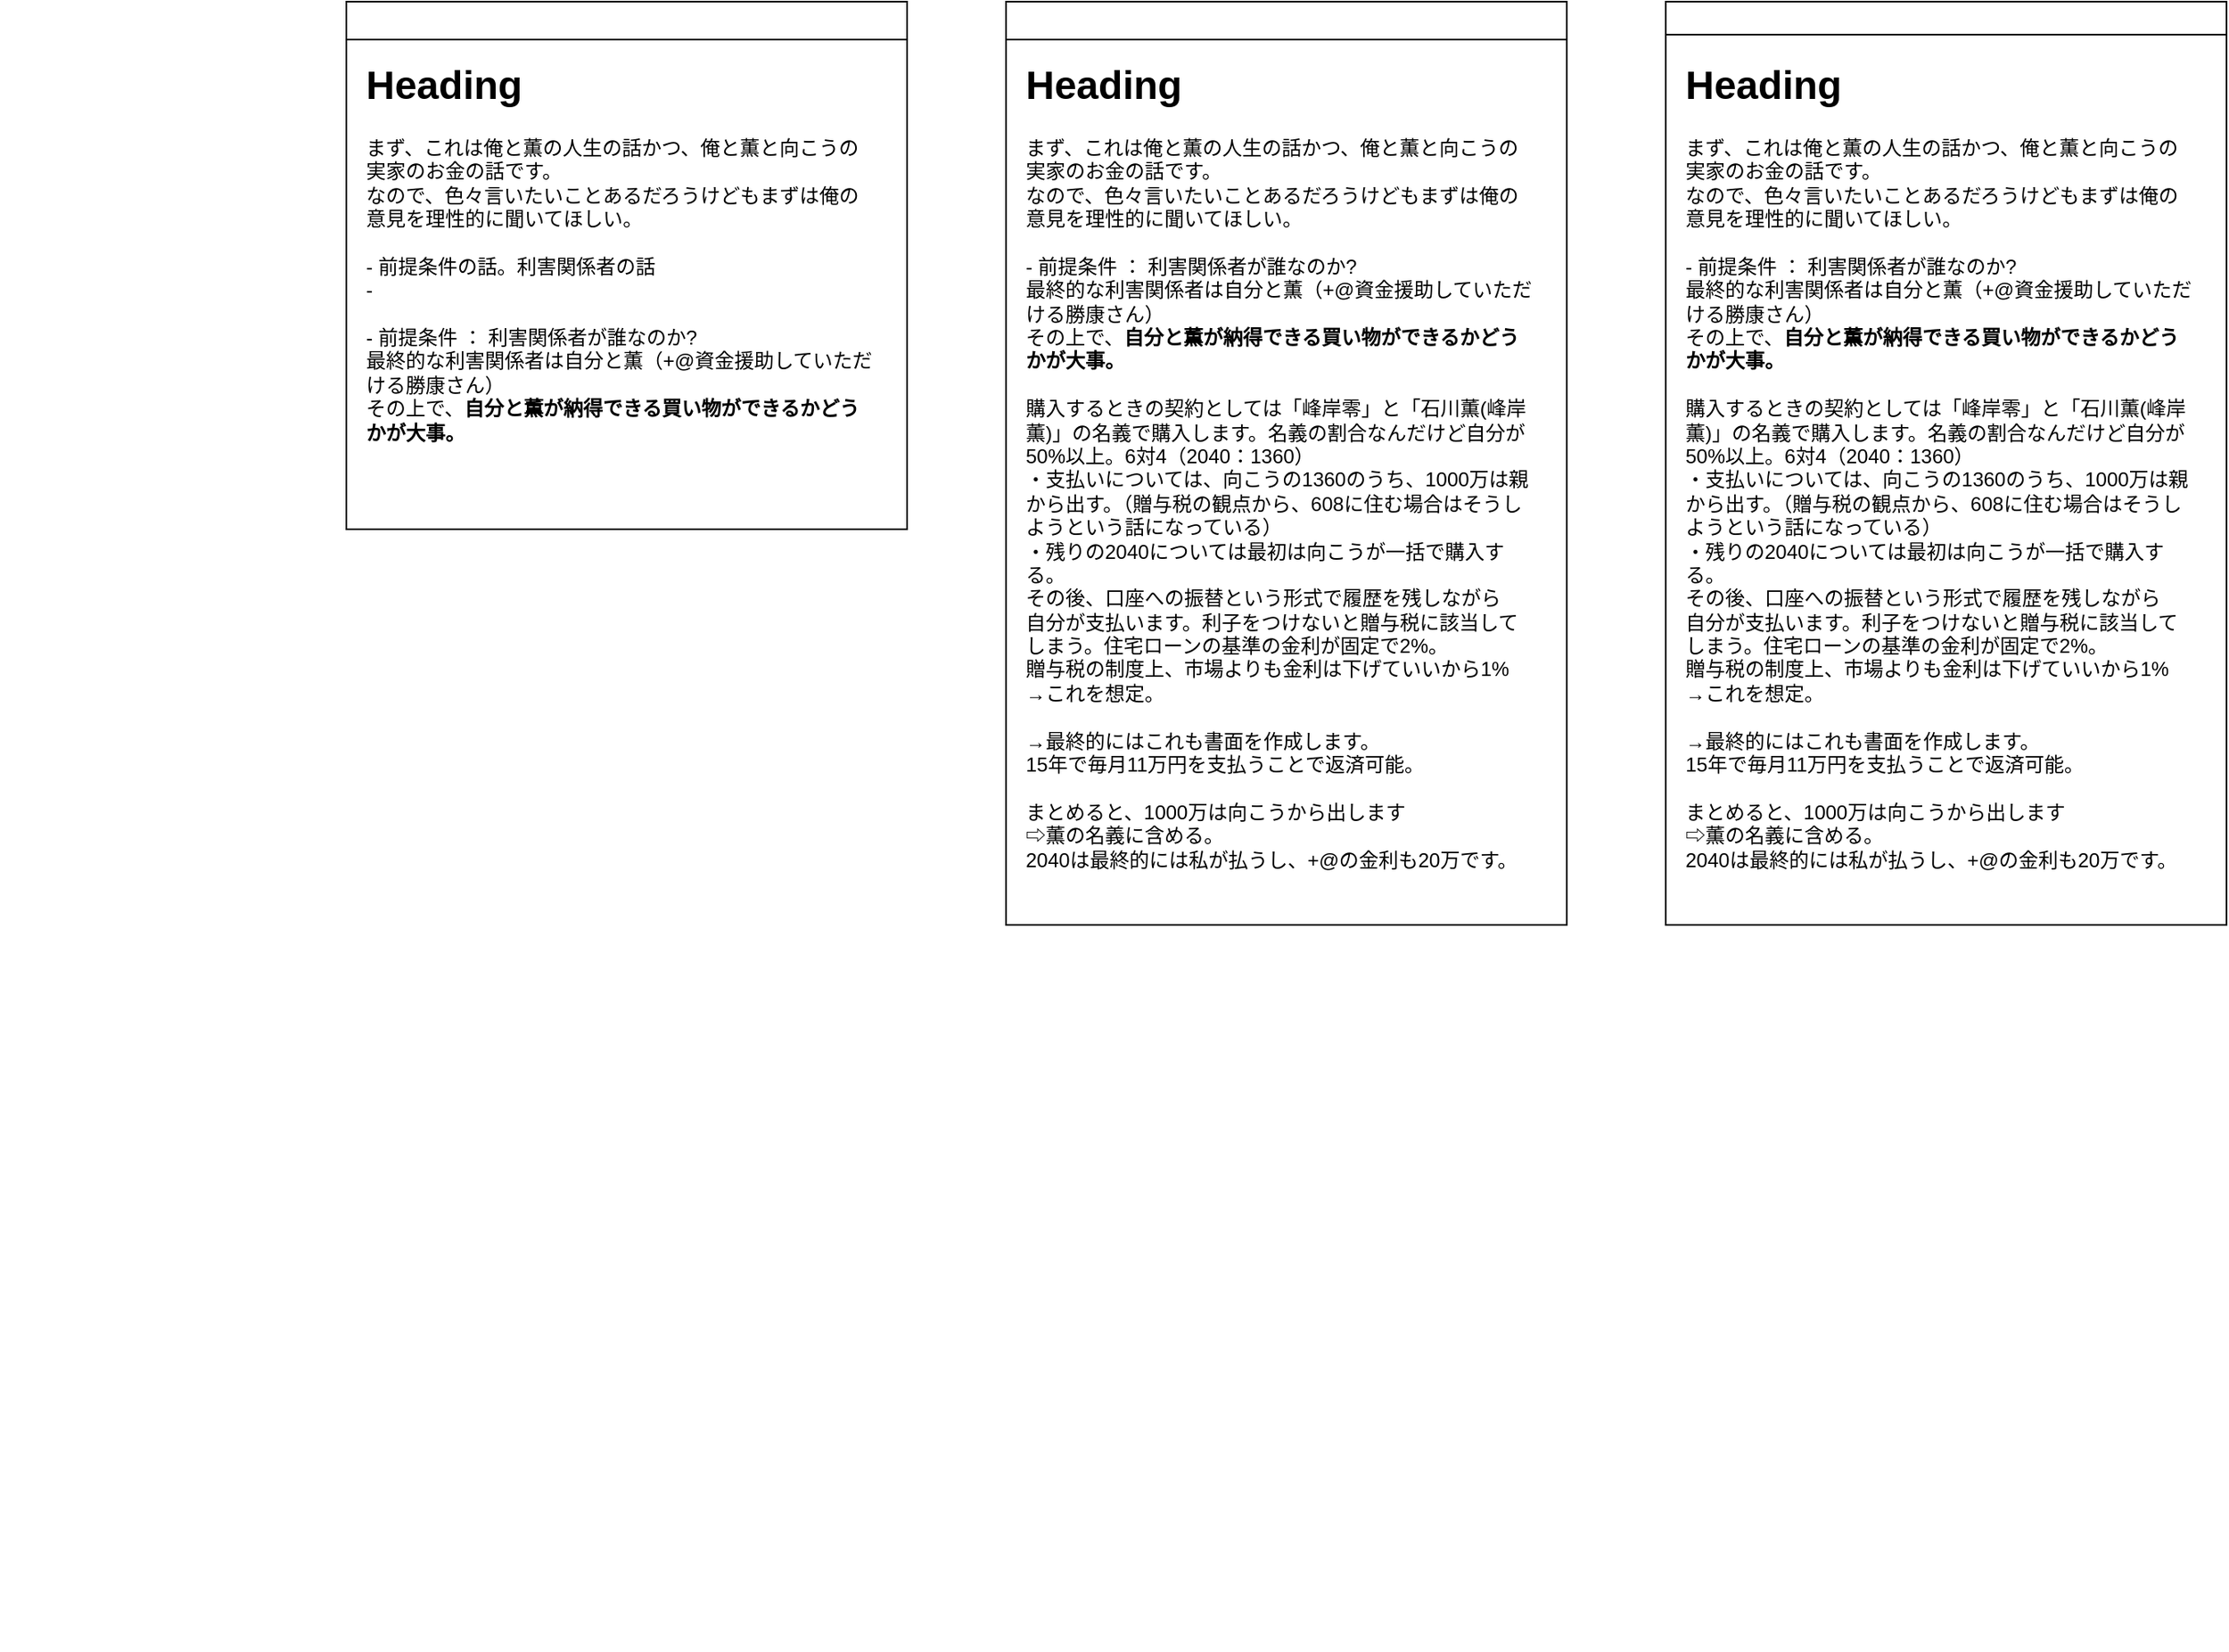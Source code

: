 <mxfile version="24.2.0" type="github">
  <diagram name="英語" id="dhC7dpjMyy3n1bbPjUTI">
    <mxGraphModel dx="2501" dy="818" grid="1" gridSize="10" guides="1" tooltips="1" connect="1" arrows="1" fold="1" page="1" pageScale="1" pageWidth="827" pageHeight="1169" math="0" shadow="0">
      <root>
        <mxCell id="0" />
        <mxCell id="1" parent="0" />
        <mxCell id="foG0x-CLaeSb250egE1I-1" value="" style="swimlane;whiteSpace=wrap;html=1;" parent="1" vertex="1">
          <mxGeometry x="80" y="40" width="340" height="320" as="geometry" />
        </mxCell>
        <mxCell id="foG0x-CLaeSb250egE1I-4" value="&lt;h1 style=&quot;margin-top: 0px;&quot;&gt;Heading&lt;/h1&gt;&lt;div&gt;まず、これは俺と薫の人生の話かつ、俺と薫と向こうの実家のお金の話です。&lt;/div&gt;&lt;div&gt;なので、色々言いたいことあるだろうけどもまずは俺の意見を理性的に聞いてほしい。&lt;/div&gt;&lt;div&gt;&lt;br&gt;&lt;/div&gt;&lt;div&gt;- 前提条件の話。利害関係者の話&lt;/div&gt;&lt;div&gt;-&amp;nbsp;&lt;/div&gt;&lt;div&gt;&lt;br&gt;&lt;/div&gt;&lt;div&gt;- 前提条件 ： 利害関係者が誰なのか?&lt;/div&gt;&lt;div&gt;最終的な利害関係者は自分と薫（+@資金援助していただける勝康さん）&lt;br&gt;&lt;/div&gt;&lt;div&gt;その上で、&lt;b&gt;自分と薫が納得できる買い物ができるかどうかが大事。&lt;/b&gt;&lt;/div&gt;&lt;div&gt;&lt;br&gt;&lt;/div&gt;&lt;div&gt;&lt;br&gt;&lt;/div&gt;&lt;div&gt;&lt;br&gt;&lt;/div&gt;&lt;div&gt;&lt;span style=&quot;white-space: pre;&quot;&gt;&#x9;&lt;/span&gt;&lt;br&gt;&lt;/div&gt;" style="text;html=1;whiteSpace=wrap;overflow=hidden;rounded=0;" parent="foG0x-CLaeSb250egE1I-1" vertex="1">
          <mxGeometry x="10" y="30" width="310" height="290" as="geometry" />
        </mxCell>
        <mxCell id="3SkstiafYZ7fMF2HQmnw-1" value="" style="shape=image;verticalLabelPosition=bottom;labelBackgroundColor=default;verticalAlign=top;aspect=fixed;imageAspect=0;image=https://prd-cdn-netmoney.storage.googleapis.com/images/YioWkUtnIEKkJemzrWbVTOXSDBUvpTLG/c96af983-182e-4b58-be43-63038ae558f5.jpg;" vertex="1" parent="1">
          <mxGeometry x="-130" y="640" width="600" height="400" as="geometry" />
        </mxCell>
        <mxCell id="3SkstiafYZ7fMF2HQmnw-2" value="" style="swimlane;whiteSpace=wrap;html=1;" vertex="1" parent="1">
          <mxGeometry x="480" y="40" width="340" height="560" as="geometry" />
        </mxCell>
        <mxCell id="3SkstiafYZ7fMF2HQmnw-3" value="&lt;h1 style=&quot;margin-top: 0px;&quot;&gt;Heading&lt;/h1&gt;&lt;div&gt;まず、これは俺と薫の人生の話かつ、俺と薫と向こうの実家のお金の話です。&lt;/div&gt;&lt;div&gt;なので、色々言いたいことあるだろうけどもまずは俺の意見を理性的に聞いてほしい。&lt;/div&gt;&lt;div&gt;&lt;br&gt;&lt;/div&gt;&lt;div&gt;- 前提条件 ： 利害関係者が誰なのか?&lt;/div&gt;&lt;div&gt;最終的な利害関係者は自分と薫（+@資金援助していただける勝康さん）&lt;br&gt;&lt;/div&gt;&lt;div&gt;その上で、&lt;b&gt;自分と薫が納得できる買い物ができるかどうかが大事。&lt;/b&gt;&lt;/div&gt;&lt;div&gt;&lt;br&gt;&lt;/div&gt;&lt;div&gt;購入するときの契約としては「峰岸零」と「石川薫(峰岸薫)」の名義で購入します。名義の割合なんだけど自分が50%以上。6対4（&lt;span style=&quot;background-color: initial;&quot;&gt;2040&lt;/span&gt;&lt;span style=&quot;background-color: initial;&quot;&gt;：&lt;/span&gt;&lt;span style=&quot;background-color: initial;&quot;&gt;1360&lt;/span&gt;&lt;span style=&quot;background-color: initial;&quot;&gt;）&lt;/span&gt;&lt;/div&gt;&lt;div&gt;・支払いについては、向こうの1360のうち、1000万は親から出す。（贈与税の観点から、608に住む場合はそうしようという話になっている）&lt;/div&gt;&lt;div&gt;・残りの2040については最初は向こうが一括で購入する。&lt;/div&gt;&lt;div&gt;その後、口座への振替という形式で履歴を残しながら&lt;/div&gt;&lt;div&gt;自分が支払います。利子をつけないと贈与税に該当してしまう。住宅ローンの基準の金利が固定で2%。&lt;/div&gt;&lt;div&gt;贈与税の制度上、市場よりも金利は下げていいから1%&lt;/div&gt;&lt;div&gt;→これを想定。&lt;/div&gt;&lt;div&gt;&lt;br&gt;&lt;/div&gt;&lt;div&gt;→最終的にはこれも書面を作成します。&lt;/div&gt;&lt;div&gt;15年で毎月11万円を支払うことで返済可能。&lt;/div&gt;&lt;div&gt;&lt;br&gt;&lt;/div&gt;&lt;div&gt;まとめると、1000万は向こうから出します&lt;/div&gt;&lt;div&gt;⇨薫の名義に含める。&lt;/div&gt;&lt;div&gt;2040は最終的には私が払うし、+@の金利も20万です。&lt;/div&gt;&lt;div&gt;&lt;br&gt;&lt;/div&gt;" style="text;html=1;whiteSpace=wrap;overflow=hidden;rounded=0;" vertex="1" parent="3SkstiafYZ7fMF2HQmnw-2">
          <mxGeometry x="10" y="30" width="310" height="520" as="geometry" />
        </mxCell>
        <mxCell id="3SkstiafYZ7fMF2HQmnw-4" value="" style="swimlane;whiteSpace=wrap;html=1;startSize=20;" vertex="1" parent="1">
          <mxGeometry x="880" y="40" width="340" height="560" as="geometry" />
        </mxCell>
        <mxCell id="3SkstiafYZ7fMF2HQmnw-5" value="&lt;h1 style=&quot;margin-top: 0px;&quot;&gt;Heading&lt;/h1&gt;&lt;div&gt;まず、これは俺と薫の人生の話かつ、俺と薫と向こうの実家のお金の話です。&lt;/div&gt;&lt;div&gt;なので、色々言いたいことあるだろうけどもまずは俺の意見を理性的に聞いてほしい。&lt;/div&gt;&lt;div&gt;&lt;br&gt;&lt;/div&gt;&lt;div&gt;- 前提条件 ： 利害関係者が誰なのか?&lt;/div&gt;&lt;div&gt;最終的な利害関係者は自分と薫（+@資金援助していただける勝康さん）&lt;br&gt;&lt;/div&gt;&lt;div&gt;その上で、&lt;b&gt;自分と薫が納得できる買い物ができるかどうかが大事。&lt;/b&gt;&lt;/div&gt;&lt;div&gt;&lt;br&gt;&lt;/div&gt;&lt;div&gt;購入するときの契約としては「峰岸零」と「石川薫(峰岸薫)」の名義で購入します。名義の割合なんだけど自分が50%以上。6対4（&lt;span style=&quot;background-color: initial;&quot;&gt;2040&lt;/span&gt;&lt;span style=&quot;background-color: initial;&quot;&gt;：&lt;/span&gt;&lt;span style=&quot;background-color: initial;&quot;&gt;1360&lt;/span&gt;&lt;span style=&quot;background-color: initial;&quot;&gt;）&lt;/span&gt;&lt;/div&gt;&lt;div&gt;・支払いについては、向こうの1360のうち、1000万は親から出す。（贈与税の観点から、608に住む場合はそうしようという話になっている）&lt;/div&gt;&lt;div&gt;・残りの2040については最初は向こうが一括で購入する。&lt;/div&gt;&lt;div&gt;その後、口座への振替という形式で履歴を残しながら&lt;/div&gt;&lt;div&gt;自分が支払います。利子をつけないと贈与税に該当してしまう。住宅ローンの基準の金利が固定で2%。&lt;/div&gt;&lt;div&gt;贈与税の制度上、市場よりも金利は下げていいから1%&lt;/div&gt;&lt;div&gt;→これを想定。&lt;/div&gt;&lt;div&gt;&lt;br&gt;&lt;/div&gt;&lt;div&gt;→最終的にはこれも書面を作成します。&lt;/div&gt;&lt;div&gt;15年で毎月11万円を支払うことで返済可能。&lt;/div&gt;&lt;div&gt;&lt;br&gt;&lt;/div&gt;&lt;div&gt;まとめると、1000万は向こうから出します&lt;/div&gt;&lt;div&gt;⇨薫の名義に含める。&lt;/div&gt;&lt;div&gt;2040は最終的には私が払うし、+@の金利も20万です。&lt;/div&gt;&lt;div&gt;&lt;br&gt;&lt;/div&gt;&lt;div&gt;&lt;br&gt;&lt;/div&gt;&lt;div&gt;&lt;br&gt;&lt;/div&gt;&lt;div&gt;&lt;span style=&quot;white-space: pre;&quot;&gt;&#x9;&lt;/span&gt;&lt;br&gt;&lt;/div&gt;" style="text;html=1;whiteSpace=wrap;overflow=hidden;rounded=0;" vertex="1" parent="3SkstiafYZ7fMF2HQmnw-4">
          <mxGeometry x="10" y="30" width="310" height="510" as="geometry" />
        </mxCell>
      </root>
    </mxGraphModel>
  </diagram>
</mxfile>
